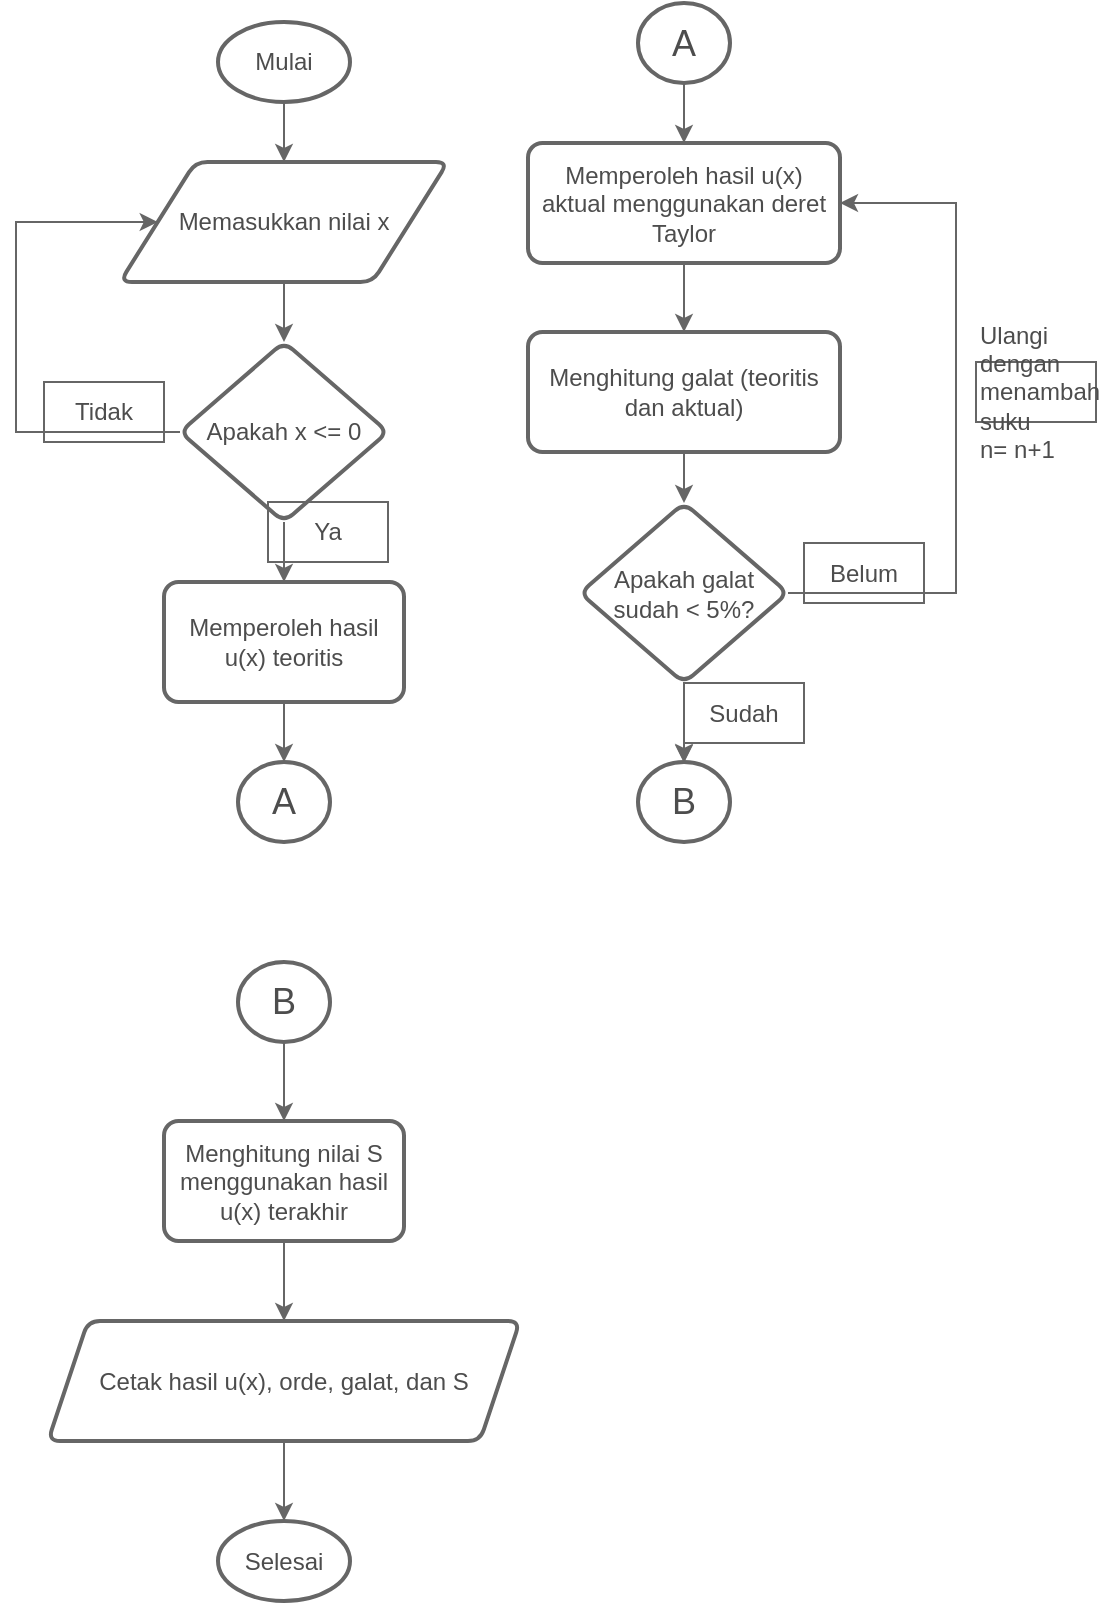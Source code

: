 <mxfile version="21.7.5" type="github">
  <diagram name="Page-1" id="eGhMxNG5i07F4KVcB5lF">
    <mxGraphModel dx="1134" dy="651" grid="1" gridSize="10" guides="1" tooltips="1" connect="1" arrows="1" fold="1" page="1" pageScale="1" pageWidth="827" pageHeight="1169" math="0" shadow="0">
      <root>
        <mxCell id="0" />
        <mxCell id="1" parent="0" />
        <mxCell id="UkJ0_hB_DX-KSnrZiiaH-4" value="" style="edgeStyle=orthogonalEdgeStyle;rounded=0;orthogonalLoop=1;jettySize=auto;html=1;fontColor=#4D4D4D;strokeColor=#666666;" edge="1" parent="1" source="UkJ0_hB_DX-KSnrZiiaH-2" target="UkJ0_hB_DX-KSnrZiiaH-3">
          <mxGeometry relative="1" as="geometry" />
        </mxCell>
        <mxCell id="UkJ0_hB_DX-KSnrZiiaH-2" value="Mulai" style="strokeWidth=2;html=1;shape=mxgraph.flowchart.start_1;whiteSpace=wrap;fontColor=#4D4D4D;strokeColor=#666666;" vertex="1" parent="1">
          <mxGeometry x="161" y="30" width="66" height="40" as="geometry" />
        </mxCell>
        <mxCell id="UkJ0_hB_DX-KSnrZiiaH-8" value="" style="edgeStyle=orthogonalEdgeStyle;rounded=0;orthogonalLoop=1;jettySize=auto;html=1;fontColor=#4D4D4D;strokeColor=#666666;" edge="1" parent="1" source="UkJ0_hB_DX-KSnrZiiaH-3" target="UkJ0_hB_DX-KSnrZiiaH-7">
          <mxGeometry relative="1" as="geometry" />
        </mxCell>
        <mxCell id="UkJ0_hB_DX-KSnrZiiaH-3" value="Memasukkan nilai x" style="shape=parallelogram;html=1;strokeWidth=2;perimeter=parallelogramPerimeter;whiteSpace=wrap;rounded=1;arcSize=12;size=0.23;fontColor=#4D4D4D;strokeColor=#666666;" vertex="1" parent="1">
          <mxGeometry x="112" y="100" width="164" height="60" as="geometry" />
        </mxCell>
        <mxCell id="UkJ0_hB_DX-KSnrZiiaH-10" value="" style="edgeStyle=orthogonalEdgeStyle;rounded=0;orthogonalLoop=1;jettySize=auto;html=1;fontColor=#4D4D4D;strokeColor=#666666;" edge="1" parent="1" source="UkJ0_hB_DX-KSnrZiiaH-7" target="UkJ0_hB_DX-KSnrZiiaH-9">
          <mxGeometry relative="1" as="geometry" />
        </mxCell>
        <mxCell id="UkJ0_hB_DX-KSnrZiiaH-25" style="edgeStyle=orthogonalEdgeStyle;rounded=0;orthogonalLoop=1;jettySize=auto;html=1;entryX=0;entryY=0.5;entryDx=0;entryDy=0;fontColor=#4D4D4D;strokeColor=#666666;" edge="1" parent="1" source="UkJ0_hB_DX-KSnrZiiaH-7" target="UkJ0_hB_DX-KSnrZiiaH-3">
          <mxGeometry relative="1" as="geometry">
            <Array as="points">
              <mxPoint x="60" y="235" />
              <mxPoint x="60" y="130" />
            </Array>
          </mxGeometry>
        </mxCell>
        <mxCell id="UkJ0_hB_DX-KSnrZiiaH-7" value="Apakah x &amp;lt;= 0" style="rhombus;whiteSpace=wrap;html=1;strokeWidth=2;rounded=1;arcSize=12;fontColor=#4D4D4D;strokeColor=#666666;" vertex="1" parent="1">
          <mxGeometry x="142" y="190" width="104" height="90" as="geometry" />
        </mxCell>
        <mxCell id="UkJ0_hB_DX-KSnrZiiaH-33" value="" style="edgeStyle=orthogonalEdgeStyle;rounded=0;orthogonalLoop=1;jettySize=auto;html=1;fontColor=#4D4D4D;strokeColor=#666666;" edge="1" parent="1" source="UkJ0_hB_DX-KSnrZiiaH-9" target="UkJ0_hB_DX-KSnrZiiaH-32">
          <mxGeometry relative="1" as="geometry" />
        </mxCell>
        <mxCell id="UkJ0_hB_DX-KSnrZiiaH-9" value="Memperoleh hasil u(x) teoritis" style="rounded=1;whiteSpace=wrap;html=1;strokeWidth=2;arcSize=12;fontColor=#4D4D4D;strokeColor=#666666;" vertex="1" parent="1">
          <mxGeometry x="134" y="310" width="120" height="60" as="geometry" />
        </mxCell>
        <mxCell id="UkJ0_hB_DX-KSnrZiiaH-14" value="" style="edgeStyle=orthogonalEdgeStyle;rounded=0;orthogonalLoop=1;jettySize=auto;html=1;fontColor=#4D4D4D;strokeColor=#666666;" edge="1" parent="1" source="UkJ0_hB_DX-KSnrZiiaH-11" target="UkJ0_hB_DX-KSnrZiiaH-13">
          <mxGeometry relative="1" as="geometry" />
        </mxCell>
        <mxCell id="UkJ0_hB_DX-KSnrZiiaH-11" value="Memperoleh hasil u(x) aktual menggunakan deret Taylor" style="rounded=1;whiteSpace=wrap;html=1;strokeWidth=2;arcSize=12;fontColor=#4D4D4D;strokeColor=#666666;" vertex="1" parent="1">
          <mxGeometry x="316" y="90.5" width="156" height="60" as="geometry" />
        </mxCell>
        <mxCell id="UkJ0_hB_DX-KSnrZiiaH-16" value="" style="edgeStyle=orthogonalEdgeStyle;rounded=0;orthogonalLoop=1;jettySize=auto;html=1;fontColor=#4D4D4D;strokeColor=#666666;" edge="1" parent="1" source="UkJ0_hB_DX-KSnrZiiaH-13" target="UkJ0_hB_DX-KSnrZiiaH-15">
          <mxGeometry relative="1" as="geometry" />
        </mxCell>
        <mxCell id="UkJ0_hB_DX-KSnrZiiaH-13" value="Menghitung galat (teoritis dan aktual)" style="rounded=1;whiteSpace=wrap;html=1;strokeWidth=2;arcSize=12;fontColor=#4D4D4D;strokeColor=#666666;" vertex="1" parent="1">
          <mxGeometry x="316" y="185" width="156" height="60" as="geometry" />
        </mxCell>
        <mxCell id="UkJ0_hB_DX-KSnrZiiaH-18" value="" style="edgeStyle=orthogonalEdgeStyle;rounded=0;orthogonalLoop=1;jettySize=auto;html=1;fontColor=#4D4D4D;strokeColor=#666666;" edge="1" parent="1" source="UkJ0_hB_DX-KSnrZiiaH-41">
          <mxGeometry relative="1" as="geometry">
            <mxPoint x="394.0" y="400.5" as="targetPoint" />
          </mxGeometry>
        </mxCell>
        <mxCell id="UkJ0_hB_DX-KSnrZiiaH-24" style="edgeStyle=orthogonalEdgeStyle;rounded=0;orthogonalLoop=1;jettySize=auto;html=1;entryX=1;entryY=0.5;entryDx=0;entryDy=0;fontColor=#4D4D4D;strokeColor=#666666;" edge="1" parent="1" source="UkJ0_hB_DX-KSnrZiiaH-15" target="UkJ0_hB_DX-KSnrZiiaH-11">
          <mxGeometry relative="1" as="geometry">
            <Array as="points">
              <mxPoint x="530" y="315.5" />
              <mxPoint x="530" y="120.5" />
            </Array>
          </mxGeometry>
        </mxCell>
        <mxCell id="UkJ0_hB_DX-KSnrZiiaH-15" value="Apakah galat sudah &amp;lt; 5%?" style="rhombus;whiteSpace=wrap;html=1;rounded=1;strokeWidth=2;arcSize=12;fontColor=#4D4D4D;strokeColor=#666666;" vertex="1" parent="1">
          <mxGeometry x="342" y="270.5" width="104" height="90" as="geometry" />
        </mxCell>
        <mxCell id="UkJ0_hB_DX-KSnrZiiaH-26" value="Tidak" style="text;strokeColor=#666666;align=center;fillColor=none;html=1;verticalAlign=middle;whiteSpace=wrap;rounded=0;fontColor=#4D4D4D;" vertex="1" parent="1">
          <mxGeometry x="74" y="210" width="60" height="30" as="geometry" />
        </mxCell>
        <mxCell id="UkJ0_hB_DX-KSnrZiiaH-27" value="Ya" style="text;strokeColor=#666666;align=center;fillColor=none;html=1;verticalAlign=middle;whiteSpace=wrap;rounded=0;fontColor=#4D4D4D;" vertex="1" parent="1">
          <mxGeometry x="186" y="270" width="60" height="30" as="geometry" />
        </mxCell>
        <mxCell id="UkJ0_hB_DX-KSnrZiiaH-28" value="Belum" style="text;strokeColor=#666666;align=center;fillColor=none;html=1;verticalAlign=middle;whiteSpace=wrap;rounded=0;fontColor=#4D4D4D;" vertex="1" parent="1">
          <mxGeometry x="454" y="290.5" width="60" height="30" as="geometry" />
        </mxCell>
        <mxCell id="UkJ0_hB_DX-KSnrZiiaH-30" value="Sudah" style="text;strokeColor=#666666;align=center;fillColor=none;html=1;verticalAlign=middle;whiteSpace=wrap;rounded=0;fontColor=#4D4D4D;" vertex="1" parent="1">
          <mxGeometry x="394" y="360.5" width="60" height="30" as="geometry" />
        </mxCell>
        <mxCell id="UkJ0_hB_DX-KSnrZiiaH-31" value="Ulangi dengan menambah suku &lt;br&gt;n= n+1" style="text;strokeColor=#666666;align=left;fillColor=none;html=1;verticalAlign=middle;whiteSpace=wrap;rounded=0;fontColor=#4D4D4D;" vertex="1" parent="1">
          <mxGeometry x="540" y="200" width="60" height="30" as="geometry" />
        </mxCell>
        <mxCell id="UkJ0_hB_DX-KSnrZiiaH-32" value="&lt;font style=&quot;font-size: 18px;&quot;&gt;A&lt;/font&gt;" style="ellipse;whiteSpace=wrap;html=1;rounded=1;strokeWidth=2;arcSize=12;fontColor=#4D4D4D;strokeColor=#666666;" vertex="1" parent="1">
          <mxGeometry x="171" y="400" width="46" height="40" as="geometry" />
        </mxCell>
        <mxCell id="UkJ0_hB_DX-KSnrZiiaH-35" value="" style="edgeStyle=orthogonalEdgeStyle;rounded=0;orthogonalLoop=1;jettySize=auto;html=1;fontColor=#4D4D4D;strokeColor=#666666;" edge="1" parent="1" source="UkJ0_hB_DX-KSnrZiiaH-34" target="UkJ0_hB_DX-KSnrZiiaH-11">
          <mxGeometry relative="1" as="geometry" />
        </mxCell>
        <mxCell id="UkJ0_hB_DX-KSnrZiiaH-34" value="&lt;font style=&quot;font-size: 18px;&quot;&gt;A&lt;/font&gt;" style="ellipse;whiteSpace=wrap;html=1;rounded=1;strokeWidth=2;arcSize=12;fontColor=#4D4D4D;strokeColor=#666666;" vertex="1" parent="1">
          <mxGeometry x="371" y="20.5" width="46" height="40" as="geometry" />
        </mxCell>
        <mxCell id="UkJ0_hB_DX-KSnrZiiaH-36" value="" style="edgeStyle=orthogonalEdgeStyle;rounded=0;orthogonalLoop=1;jettySize=auto;html=1;fontColor=#4D4D4D;strokeColor=#666666;" edge="1" parent="1" source="UkJ0_hB_DX-KSnrZiiaH-37" target="UkJ0_hB_DX-KSnrZiiaH-39">
          <mxGeometry relative="1" as="geometry" />
        </mxCell>
        <mxCell id="UkJ0_hB_DX-KSnrZiiaH-37" value="Menghitung nilai S menggunakan hasil u(x) terakhir" style="whiteSpace=wrap;html=1;rounded=1;strokeWidth=2;arcSize=12;fontColor=#4D4D4D;strokeColor=#666666;" vertex="1" parent="1">
          <mxGeometry x="134" y="579.5" width="120" height="60" as="geometry" />
        </mxCell>
        <mxCell id="UkJ0_hB_DX-KSnrZiiaH-38" value="" style="edgeStyle=orthogonalEdgeStyle;rounded=0;orthogonalLoop=1;jettySize=auto;html=1;fontColor=#4D4D4D;strokeColor=#666666;" edge="1" parent="1" source="UkJ0_hB_DX-KSnrZiiaH-39" target="UkJ0_hB_DX-KSnrZiiaH-40">
          <mxGeometry relative="1" as="geometry" />
        </mxCell>
        <mxCell id="UkJ0_hB_DX-KSnrZiiaH-39" value="Cetak hasil u(x), orde, galat, dan S" style="shape=parallelogram;perimeter=parallelogramPerimeter;whiteSpace=wrap;html=1;fixedSize=1;rounded=1;strokeWidth=2;arcSize=12;fontColor=#4D4D4D;strokeColor=#666666;" vertex="1" parent="1">
          <mxGeometry x="76" y="679.5" width="236" height="60" as="geometry" />
        </mxCell>
        <mxCell id="UkJ0_hB_DX-KSnrZiiaH-40" value="Selesai" style="strokeWidth=2;html=1;shape=mxgraph.flowchart.start_1;whiteSpace=wrap;fontColor=#4D4D4D;strokeColor=#666666;" vertex="1" parent="1">
          <mxGeometry x="161" y="779.5" width="66" height="40" as="geometry" />
        </mxCell>
        <mxCell id="UkJ0_hB_DX-KSnrZiiaH-42" value="" style="edgeStyle=orthogonalEdgeStyle;rounded=0;orthogonalLoop=1;jettySize=auto;html=1;fontColor=#4D4D4D;strokeColor=#666666;" edge="1" parent="1" source="UkJ0_hB_DX-KSnrZiiaH-15" target="UkJ0_hB_DX-KSnrZiiaH-41">
          <mxGeometry relative="1" as="geometry">
            <mxPoint x="394" y="360.5" as="sourcePoint" />
            <mxPoint x="394.0" y="400.5" as="targetPoint" />
          </mxGeometry>
        </mxCell>
        <mxCell id="UkJ0_hB_DX-KSnrZiiaH-41" value="&lt;span style=&quot;font-size: 18px;&quot;&gt;B&lt;/span&gt;" style="ellipse;whiteSpace=wrap;html=1;rounded=1;strokeWidth=2;arcSize=12;fontColor=#4D4D4D;strokeColor=#666666;" vertex="1" parent="1">
          <mxGeometry x="371" y="400" width="46" height="40" as="geometry" />
        </mxCell>
        <mxCell id="UkJ0_hB_DX-KSnrZiiaH-46" value="" style="edgeStyle=orthogonalEdgeStyle;rounded=0;orthogonalLoop=1;jettySize=auto;html=1;fontColor=#4D4D4D;strokeColor=#666666;" edge="1" parent="1" source="UkJ0_hB_DX-KSnrZiiaH-43" target="UkJ0_hB_DX-KSnrZiiaH-37">
          <mxGeometry relative="1" as="geometry" />
        </mxCell>
        <mxCell id="UkJ0_hB_DX-KSnrZiiaH-43" value="&lt;span style=&quot;font-size: 18px;&quot;&gt;B&lt;/span&gt;" style="ellipse;whiteSpace=wrap;html=1;rounded=1;strokeWidth=2;arcSize=12;fontColor=#4D4D4D;strokeColor=#666666;" vertex="1" parent="1">
          <mxGeometry x="171" y="500" width="46" height="40" as="geometry" />
        </mxCell>
      </root>
    </mxGraphModel>
  </diagram>
</mxfile>
